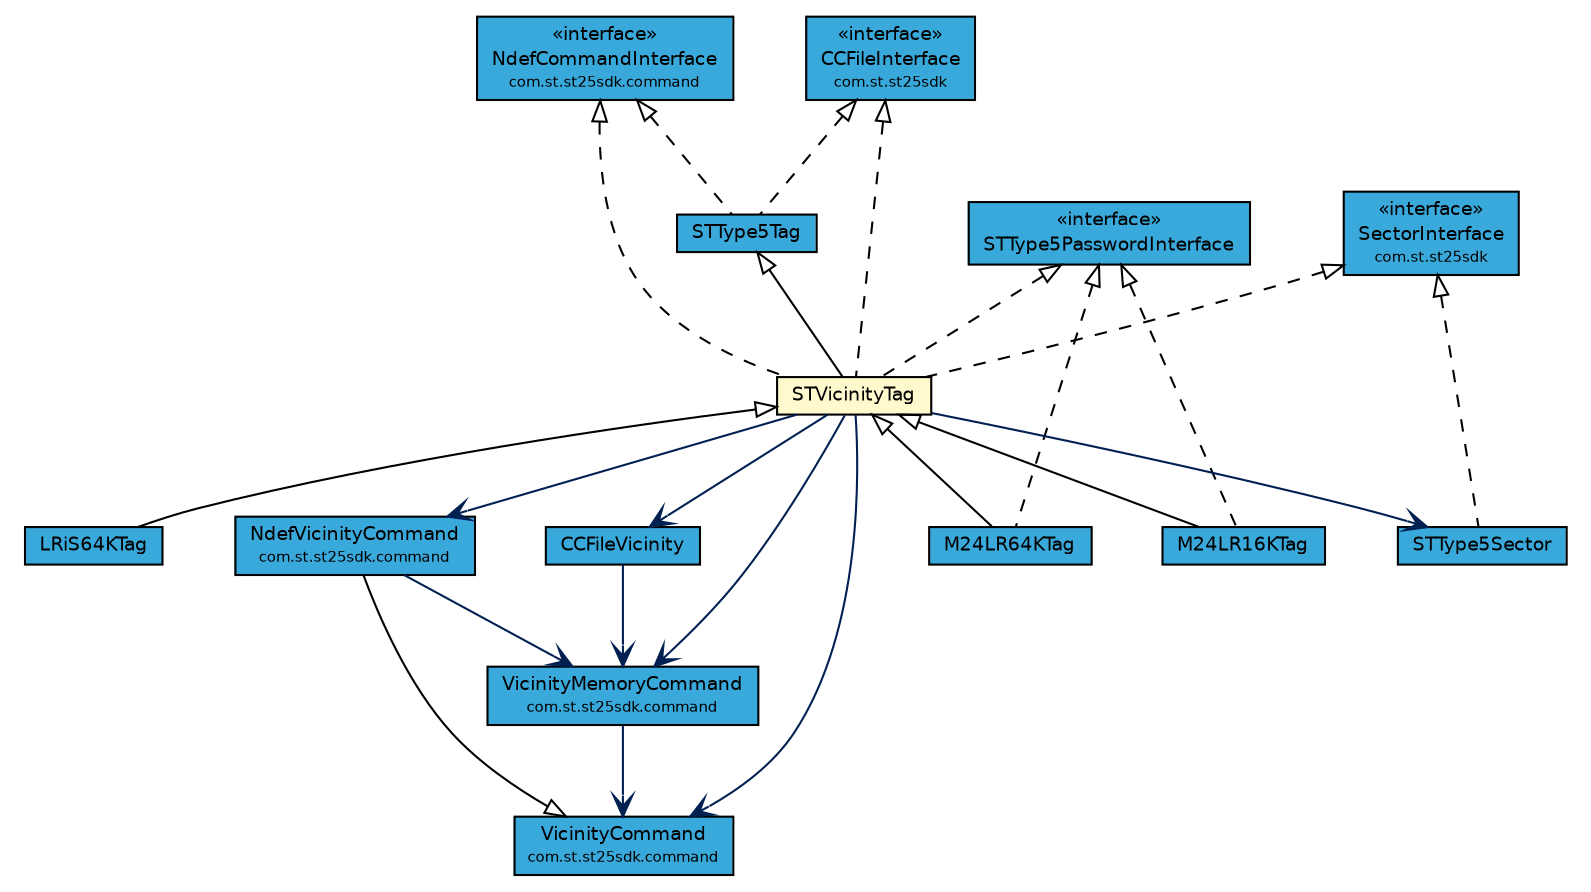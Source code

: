 #!/usr/local/bin/dot
#
# Class diagram 
# Generated by UMLGraph version R5_7_2-3-gee82a7 (http://www.umlgraph.org/)
#

digraph G {
	edge [fontname="Helvetica",fontsize=10,labelfontname="Helvetica",labelfontsize=10];
	node [fontname="Helvetica",fontsize=10,shape=plaintext];
	nodesep=0.25;
	ranksep=0.5;
	// com.st.st25sdk.CCFileInterface
	c31115 [label=<<table title="com.st.st25sdk.CCFileInterface" border="0" cellborder="1" cellspacing="0" cellpadding="2" port="p" bgcolor="#39a9dc" href="../CCFileInterface.html">
		<tr><td><table border="0" cellspacing="0" cellpadding="1">
<tr><td align="center" balign="center"> &#171;interface&#187; </td></tr>
<tr><td align="center" balign="center"> CCFileInterface </td></tr>
<tr><td align="center" balign="center"><font point-size="7.0"> com.st.st25sdk </font></td></tr>
		</table></td></tr>
		</table>>, URL="../CCFileInterface.html", fontname="Helvetica", fontcolor="black", fontsize=9.0];
	// com.st.st25sdk.SectorInterface
	c31135 [label=<<table title="com.st.st25sdk.SectorInterface" border="0" cellborder="1" cellspacing="0" cellpadding="2" port="p" bgcolor="#39a9dc" href="../SectorInterface.html">
		<tr><td><table border="0" cellspacing="0" cellpadding="1">
<tr><td align="center" balign="center"> &#171;interface&#187; </td></tr>
<tr><td align="center" balign="center"> SectorInterface </td></tr>
<tr><td align="center" balign="center"><font point-size="7.0"> com.st.st25sdk </font></td></tr>
		</table></td></tr>
		</table>>, URL="../SectorInterface.html", fontname="Helvetica", fontcolor="black", fontsize=9.0];
	// com.st.st25sdk.command.NdefVicinityCommand
	c31146 [label=<<table title="com.st.st25sdk.command.NdefVicinityCommand" border="0" cellborder="1" cellspacing="0" cellpadding="2" port="p" bgcolor="#39a9dc" href="../command/NdefVicinityCommand.html">
		<tr><td><table border="0" cellspacing="0" cellpadding="1">
<tr><td align="center" balign="center"> NdefVicinityCommand </td></tr>
<tr><td align="center" balign="center"><font point-size="7.0"> com.st.st25sdk.command </font></td></tr>
		</table></td></tr>
		</table>>, URL="../command/NdefVicinityCommand.html", fontname="Helvetica", fontcolor="black", fontsize=9.0];
	// com.st.st25sdk.command.VicinityCommand
	c31150 [label=<<table title="com.st.st25sdk.command.VicinityCommand" border="0" cellborder="1" cellspacing="0" cellpadding="2" port="p" bgcolor="#39a9dc" href="../command/VicinityCommand.html">
		<tr><td><table border="0" cellspacing="0" cellpadding="1">
<tr><td align="center" balign="center"> VicinityCommand </td></tr>
<tr><td align="center" balign="center"><font point-size="7.0"> com.st.st25sdk.command </font></td></tr>
		</table></td></tr>
		</table>>, URL="../command/VicinityCommand.html", fontname="Helvetica", fontcolor="black", fontsize=9.0];
	// com.st.st25sdk.command.NdefCommandInterface
	c31156 [label=<<table title="com.st.st25sdk.command.NdefCommandInterface" border="0" cellborder="1" cellspacing="0" cellpadding="2" port="p" bgcolor="#39a9dc" href="../command/NdefCommandInterface.html">
		<tr><td><table border="0" cellspacing="0" cellpadding="1">
<tr><td align="center" balign="center"> &#171;interface&#187; </td></tr>
<tr><td align="center" balign="center"> NdefCommandInterface </td></tr>
<tr><td align="center" balign="center"><font point-size="7.0"> com.st.st25sdk.command </font></td></tr>
		</table></td></tr>
		</table>>, URL="../command/NdefCommandInterface.html", fontname="Helvetica", fontcolor="black", fontsize=9.0];
	// com.st.st25sdk.command.VicinityMemoryCommand
	c31162 [label=<<table title="com.st.st25sdk.command.VicinityMemoryCommand" border="0" cellborder="1" cellspacing="0" cellpadding="2" port="p" bgcolor="#39a9dc" href="../command/VicinityMemoryCommand.html">
		<tr><td><table border="0" cellspacing="0" cellpadding="1">
<tr><td align="center" balign="center"> VicinityMemoryCommand </td></tr>
<tr><td align="center" balign="center"><font point-size="7.0"> com.st.st25sdk.command </font></td></tr>
		</table></td></tr>
		</table>>, URL="../command/VicinityMemoryCommand.html", fontname="Helvetica", fontcolor="black", fontsize=9.0];
	// com.st.st25sdk.type5.STType5Tag
	c31240 [label=<<table title="com.st.st25sdk.type5.STType5Tag" border="0" cellborder="1" cellspacing="0" cellpadding="2" port="p" bgcolor="#39a9dc" href="./STType5Tag.html">
		<tr><td><table border="0" cellspacing="0" cellpadding="1">
<tr><td align="center" balign="center"> STType5Tag </td></tr>
		</table></td></tr>
		</table>>, URL="./STType5Tag.html", fontname="Helvetica", fontcolor="black", fontsize=9.0];
	// com.st.st25sdk.type5.LRiS64KTag
	c31247 [label=<<table title="com.st.st25sdk.type5.LRiS64KTag" border="0" cellborder="1" cellspacing="0" cellpadding="2" port="p" bgcolor="#39a9dc" href="./LRiS64KTag.html">
		<tr><td><table border="0" cellspacing="0" cellpadding="1">
<tr><td align="center" balign="center"> LRiS64KTag </td></tr>
		</table></td></tr>
		</table>>, URL="./LRiS64KTag.html", fontname="Helvetica", fontcolor="black", fontsize=9.0];
	// com.st.st25sdk.type5.STType5PasswordInterface
	c31250 [label=<<table title="com.st.st25sdk.type5.STType5PasswordInterface" border="0" cellborder="1" cellspacing="0" cellpadding="2" port="p" bgcolor="#39a9dc" href="./STType5PasswordInterface.html">
		<tr><td><table border="0" cellspacing="0" cellpadding="1">
<tr><td align="center" balign="center"> &#171;interface&#187; </td></tr>
<tr><td align="center" balign="center"> STType5PasswordInterface </td></tr>
		</table></td></tr>
		</table>>, URL="./STType5PasswordInterface.html", fontname="Helvetica", fontcolor="black", fontsize=9.0];
	// com.st.st25sdk.type5.CCFileVicinity
	c31256 [label=<<table title="com.st.st25sdk.type5.CCFileVicinity" border="0" cellborder="1" cellspacing="0" cellpadding="2" port="p" bgcolor="#39a9dc" href="./CCFileVicinity.html">
		<tr><td><table border="0" cellspacing="0" cellpadding="1">
<tr><td align="center" balign="center"> CCFileVicinity </td></tr>
		</table></td></tr>
		</table>>, URL="./CCFileVicinity.html", fontname="Helvetica", fontcolor="black", fontsize=9.0];
	// com.st.st25sdk.type5.M24LR64KTag
	c31258 [label=<<table title="com.st.st25sdk.type5.M24LR64KTag" border="0" cellborder="1" cellspacing="0" cellpadding="2" port="p" bgcolor="#39a9dc" href="./M24LR64KTag.html">
		<tr><td><table border="0" cellspacing="0" cellpadding="1">
<tr><td align="center" balign="center"> M24LR64KTag </td></tr>
		</table></td></tr>
		</table>>, URL="./M24LR64KTag.html", fontname="Helvetica", fontcolor="black", fontsize=9.0];
	// com.st.st25sdk.type5.STType5Sector
	c31261 [label=<<table title="com.st.st25sdk.type5.STType5Sector" border="0" cellborder="1" cellspacing="0" cellpadding="2" port="p" bgcolor="#39a9dc" href="./STType5Sector.html">
		<tr><td><table border="0" cellspacing="0" cellpadding="1">
<tr><td align="center" balign="center"> STType5Sector </td></tr>
		</table></td></tr>
		</table>>, URL="./STType5Sector.html", fontname="Helvetica", fontcolor="black", fontsize=9.0];
	// com.st.st25sdk.type5.STVicinityTag
	c31263 [label=<<table title="com.st.st25sdk.type5.STVicinityTag" border="0" cellborder="1" cellspacing="0" cellpadding="2" port="p" bgcolor="lemonChiffon" href="./STVicinityTag.html">
		<tr><td><table border="0" cellspacing="0" cellpadding="1">
<tr><td align="center" balign="center"> STVicinityTag </td></tr>
		</table></td></tr>
		</table>>, URL="./STVicinityTag.html", fontname="Helvetica", fontcolor="black", fontsize=9.0];
	// com.st.st25sdk.type5.M24LR16KTag
	c31265 [label=<<table title="com.st.st25sdk.type5.M24LR16KTag" border="0" cellborder="1" cellspacing="0" cellpadding="2" port="p" bgcolor="#39a9dc" href="./M24LR16KTag.html">
		<tr><td><table border="0" cellspacing="0" cellpadding="1">
<tr><td align="center" balign="center"> M24LR16KTag </td></tr>
		</table></td></tr>
		</table>>, URL="./M24LR16KTag.html", fontname="Helvetica", fontcolor="black", fontsize=9.0];
	//com.st.st25sdk.command.NdefVicinityCommand extends com.st.st25sdk.command.VicinityCommand
	c31150:p -> c31146:p [dir=back,arrowtail=empty];
	//com.st.st25sdk.type5.STType5Tag implements com.st.st25sdk.CCFileInterface
	c31115:p -> c31240:p [dir=back,arrowtail=empty,style=dashed];
	//com.st.st25sdk.type5.STType5Tag implements com.st.st25sdk.command.NdefCommandInterface
	c31156:p -> c31240:p [dir=back,arrowtail=empty,style=dashed];
	//com.st.st25sdk.type5.LRiS64KTag extends com.st.st25sdk.type5.STVicinityTag
	c31263:p -> c31247:p [dir=back,arrowtail=empty];
	//com.st.st25sdk.type5.M24LR64KTag extends com.st.st25sdk.type5.STVicinityTag
	c31263:p -> c31258:p [dir=back,arrowtail=empty];
	//com.st.st25sdk.type5.M24LR64KTag implements com.st.st25sdk.type5.STType5PasswordInterface
	c31250:p -> c31258:p [dir=back,arrowtail=empty,style=dashed];
	//com.st.st25sdk.type5.STType5Sector implements com.st.st25sdk.SectorInterface
	c31135:p -> c31261:p [dir=back,arrowtail=empty,style=dashed];
	//com.st.st25sdk.type5.STVicinityTag extends com.st.st25sdk.type5.STType5Tag
	c31240:p -> c31263:p [dir=back,arrowtail=empty];
	//com.st.st25sdk.type5.STVicinityTag implements com.st.st25sdk.CCFileInterface
	c31115:p -> c31263:p [dir=back,arrowtail=empty,style=dashed];
	//com.st.st25sdk.type5.STVicinityTag implements com.st.st25sdk.SectorInterface
	c31135:p -> c31263:p [dir=back,arrowtail=empty,style=dashed];
	//com.st.st25sdk.type5.STVicinityTag implements com.st.st25sdk.command.NdefCommandInterface
	c31156:p -> c31263:p [dir=back,arrowtail=empty,style=dashed];
	//com.st.st25sdk.type5.STVicinityTag implements com.st.st25sdk.type5.STType5PasswordInterface
	c31250:p -> c31263:p [dir=back,arrowtail=empty,style=dashed];
	//com.st.st25sdk.type5.M24LR16KTag extends com.st.st25sdk.type5.STVicinityTag
	c31263:p -> c31265:p [dir=back,arrowtail=empty];
	//com.st.st25sdk.type5.M24LR16KTag implements com.st.st25sdk.type5.STType5PasswordInterface
	c31250:p -> c31265:p [dir=back,arrowtail=empty,style=dashed];
	// com.st.st25sdk.command.NdefVicinityCommand NAVASSOC com.st.st25sdk.command.VicinityMemoryCommand
	c31146:p -> c31162:p [taillabel="", label="", headlabel="", fontname="Helvetica", fontcolor="#002052", fontsize=10.0, color="#002052", arrowhead=open];
	// com.st.st25sdk.command.VicinityMemoryCommand NAVASSOC com.st.st25sdk.command.VicinityCommand
	c31162:p -> c31150:p [taillabel="", label="", headlabel="", fontname="Helvetica", fontcolor="#002052", fontsize=10.0, color="#002052", arrowhead=open];
	// com.st.st25sdk.type5.CCFileVicinity NAVASSOC com.st.st25sdk.command.VicinityMemoryCommand
	c31256:p -> c31162:p [taillabel="", label="", headlabel="", fontname="Helvetica", fontcolor="#002052", fontsize=10.0, color="#002052", arrowhead=open];
	// com.st.st25sdk.type5.STVicinityTag NAVASSOC com.st.st25sdk.type5.CCFileVicinity
	c31263:p -> c31256:p [taillabel="", label="", headlabel="", fontname="Helvetica", fontcolor="#002052", fontsize=10.0, color="#002052", arrowhead=open];
	// com.st.st25sdk.type5.STVicinityTag NAVASSOC com.st.st25sdk.command.VicinityCommand
	c31263:p -> c31150:p [taillabel="", label="", headlabel="", fontname="Helvetica", fontcolor="#002052", fontsize=10.0, color="#002052", arrowhead=open];
	// com.st.st25sdk.type5.STVicinityTag NAVASSOC com.st.st25sdk.command.NdefVicinityCommand
	c31263:p -> c31146:p [taillabel="", label="", headlabel="", fontname="Helvetica", fontcolor="#002052", fontsize=10.0, color="#002052", arrowhead=open];
	// com.st.st25sdk.type5.STVicinityTag NAVASSOC com.st.st25sdk.type5.STType5Sector
	c31263:p -> c31261:p [taillabel="", label="", headlabel="", fontname="Helvetica", fontcolor="#002052", fontsize=10.0, color="#002052", arrowhead=open];
	// com.st.st25sdk.type5.STVicinityTag NAVASSOC com.st.st25sdk.command.VicinityMemoryCommand
	c31263:p -> c31162:p [taillabel="", label="", headlabel="", fontname="Helvetica", fontcolor="#002052", fontsize=10.0, color="#002052", arrowhead=open];
}

